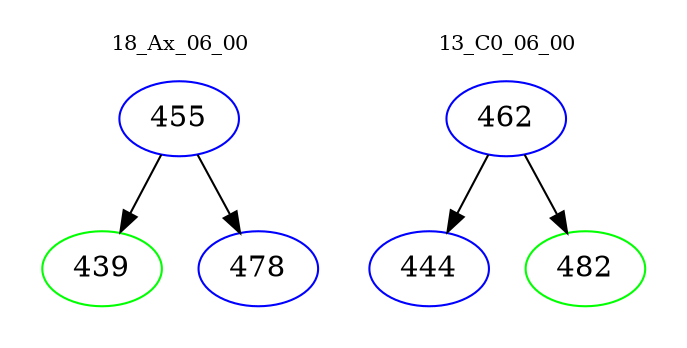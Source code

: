 digraph{
subgraph cluster_0 {
color = white
label = "18_Ax_06_00";
fontsize=10;
T0_455 [label="455", color="blue"]
T0_455 -> T0_439 [color="black"]
T0_439 [label="439", color="green"]
T0_455 -> T0_478 [color="black"]
T0_478 [label="478", color="blue"]
}
subgraph cluster_1 {
color = white
label = "13_C0_06_00";
fontsize=10;
T1_462 [label="462", color="blue"]
T1_462 -> T1_444 [color="black"]
T1_444 [label="444", color="blue"]
T1_462 -> T1_482 [color="black"]
T1_482 [label="482", color="green"]
}
}

